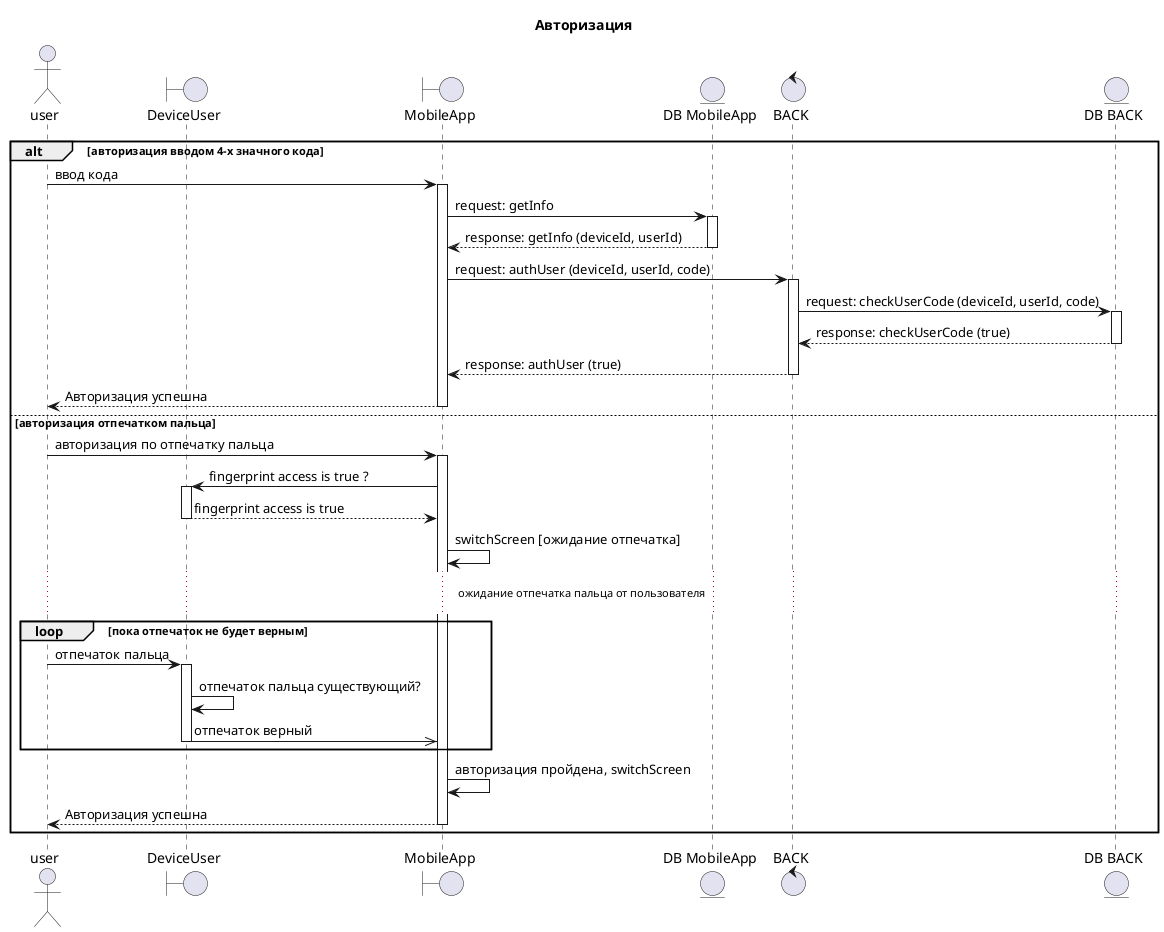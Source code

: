 @startuml
title "Авторизация"
actor user
boundary "DeviceUser" as device
boundary "MobileApp" as mobapp
entity "DB MobileApp" as dbmob
control "BACK" as back
entity "DB BACK" as db

alt авторизация вводом 4-х значного кода

user -> mobapp : ввод кода
activate mobapp
    mobapp -> dbmob : request: getInfo
    activate dbmob
        dbmob --> mobapp : response: getInfo (deviceId, userId)
    deactivate dbmob
    mobapp -> back : request: authUser (deviceId, userId, code)
    activate back
        back -> db : request: checkUserCode (deviceId, userId, code)
        activate db
            db --> back : response: checkUserCode (true)
        deactivate db
        back --> mobapp : response: authUser (true)
    deactivate back
    mobapp --> user : Авторизация успешна
deactivate mobapp

else авторизация отпечатком пальца

user -> mobapp : авторизация по отпечатку пальца
activate mobapp
    mobapp -> device : fingerprint access is true ?
    activate device
        device --> mobapp : fingerprint access is true
    deactivate device
    mobapp -> mobapp : switchScreen [ожидание отпечатка]


...ожидание отпечатка пальца от пользователя...

loop пока отпечаток не будет верным

user -> device : отпечаток пальца
activate device
    device -> device : отпечаток пальца существующий?
    device ->> mobapp : отпечаток верный
deactivate device

end
mobapp -> mobapp : авторизация пройдена, switchScreen
mobapp --> user : Авторизация успешна
deactivate mobapp

end
@enduml

